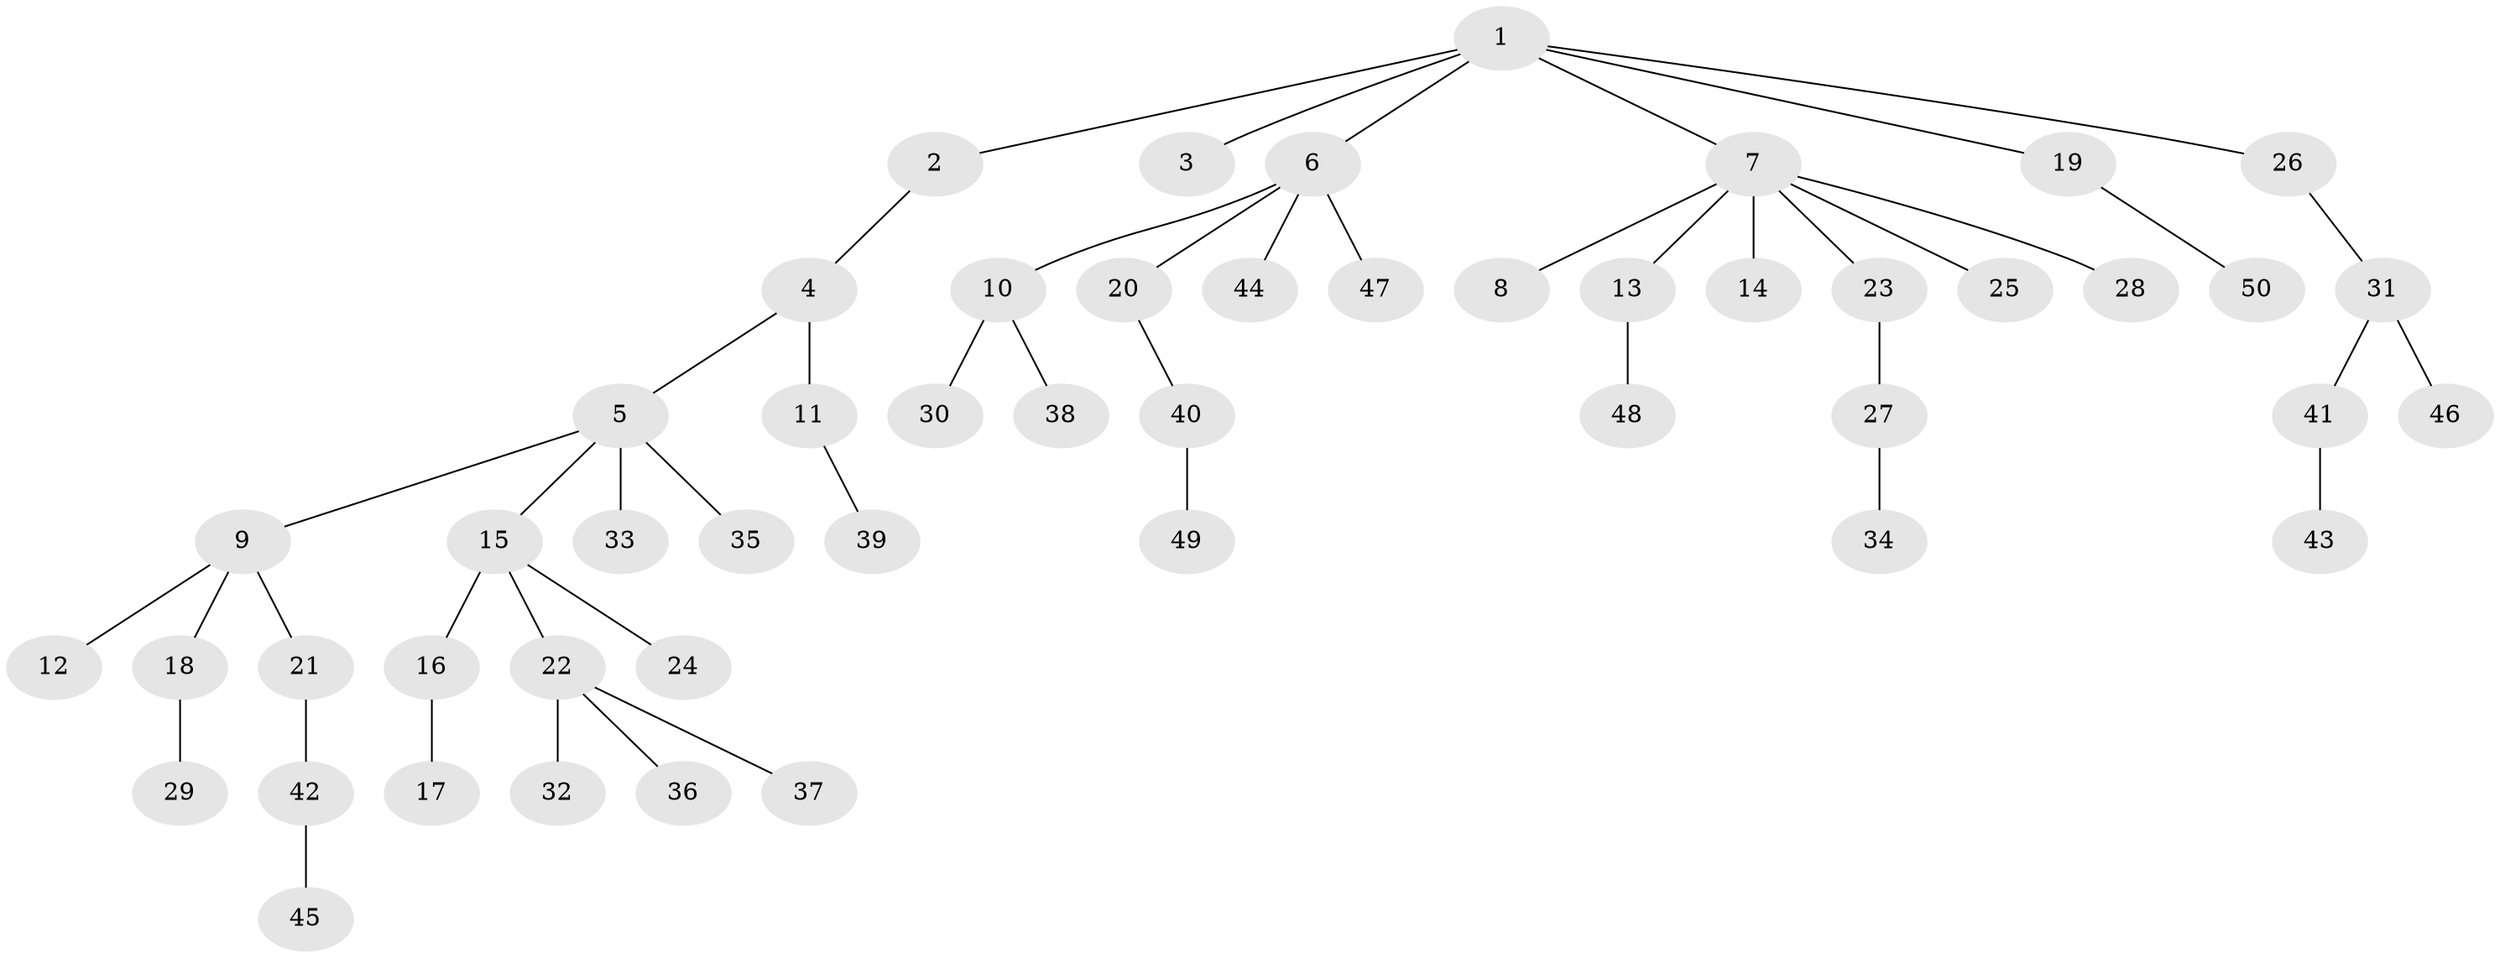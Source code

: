 // coarse degree distribution, {1: 0.5, 5: 0.05, 2: 0.25, 3: 0.15, 4: 0.05}
// Generated by graph-tools (version 1.1) at 2025/37/03/04/25 23:37:22]
// undirected, 50 vertices, 49 edges
graph export_dot {
  node [color=gray90,style=filled];
  1;
  2;
  3;
  4;
  5;
  6;
  7;
  8;
  9;
  10;
  11;
  12;
  13;
  14;
  15;
  16;
  17;
  18;
  19;
  20;
  21;
  22;
  23;
  24;
  25;
  26;
  27;
  28;
  29;
  30;
  31;
  32;
  33;
  34;
  35;
  36;
  37;
  38;
  39;
  40;
  41;
  42;
  43;
  44;
  45;
  46;
  47;
  48;
  49;
  50;
  1 -- 2;
  1 -- 3;
  1 -- 6;
  1 -- 7;
  1 -- 19;
  1 -- 26;
  2 -- 4;
  4 -- 5;
  4 -- 11;
  5 -- 9;
  5 -- 15;
  5 -- 33;
  5 -- 35;
  6 -- 10;
  6 -- 20;
  6 -- 44;
  6 -- 47;
  7 -- 8;
  7 -- 13;
  7 -- 14;
  7 -- 23;
  7 -- 25;
  7 -- 28;
  9 -- 12;
  9 -- 18;
  9 -- 21;
  10 -- 30;
  10 -- 38;
  11 -- 39;
  13 -- 48;
  15 -- 16;
  15 -- 22;
  15 -- 24;
  16 -- 17;
  18 -- 29;
  19 -- 50;
  20 -- 40;
  21 -- 42;
  22 -- 32;
  22 -- 36;
  22 -- 37;
  23 -- 27;
  26 -- 31;
  27 -- 34;
  31 -- 41;
  31 -- 46;
  40 -- 49;
  41 -- 43;
  42 -- 45;
}
